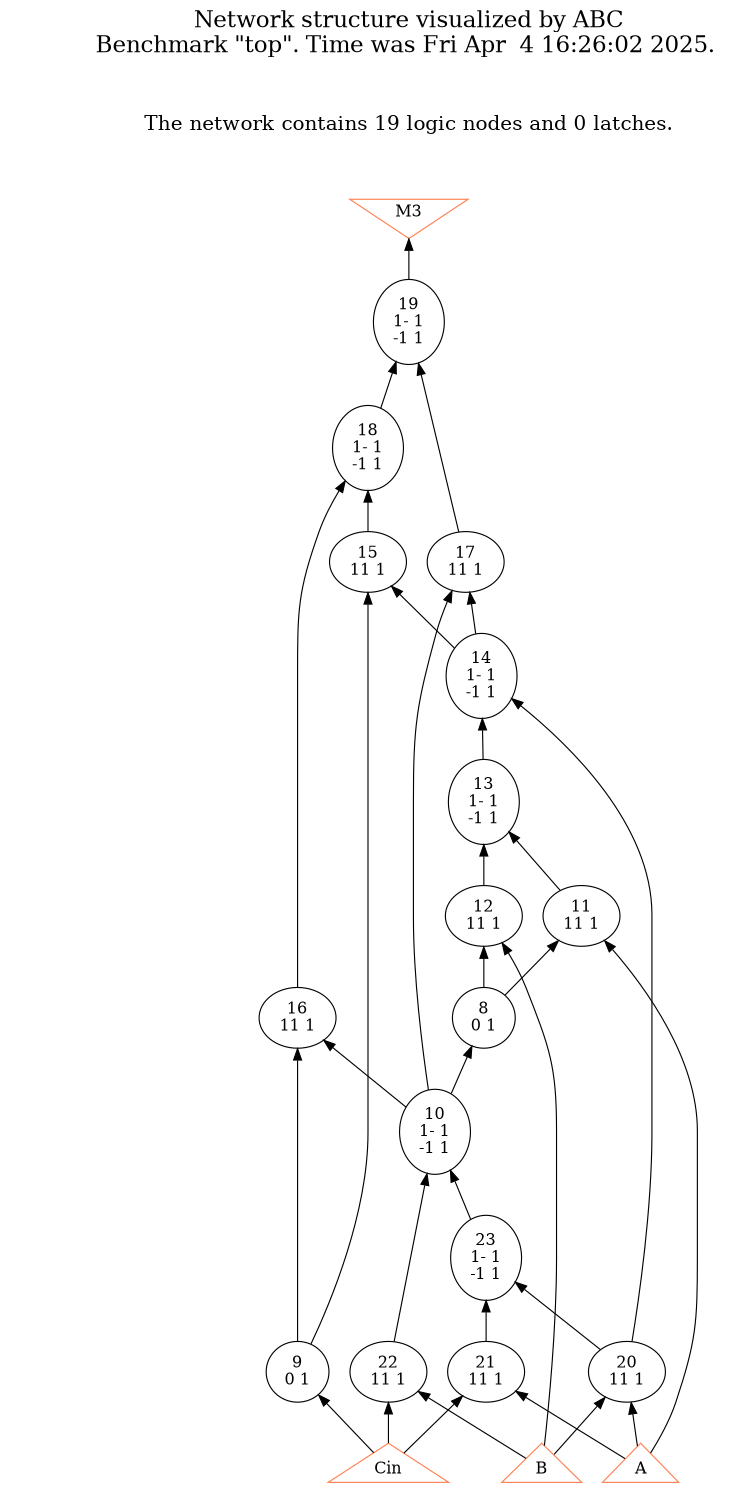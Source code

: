 # Network structure generated by ABC

digraph network {
size = "7.5,10";
center = true;
edge [dir = back];

{
  node [shape = plaintext];
  edge [style = invis];
  LevelTitle1 [label=""];
  LevelTitle2 [label=""];
  Level11 [label = ""];
  Level10 [label = ""];
  Level9 [label = ""];
  Level8 [label = ""];
  Level7 [label = ""];
  Level6 [label = ""];
  Level5 [label = ""];
  Level4 [label = ""];
  Level3 [label = ""];
  Level2 [label = ""];
  Level1 [label = ""];
  Level0 [label = ""];
  LevelTitle1 ->  LevelTitle2 ->  Level11 ->  Level10 ->  Level9 ->  Level8 ->  Level7 ->  Level6 ->  Level5 ->  Level4 ->  Level3 ->  Level2 ->  Level1 ->  Level0;
}

{
  rank = same;
  LevelTitle1;
  title1 [shape=plaintext,
          fontsize=20,
          fontname = "Times-Roman",
          label="Network structure visualized by ABC\nBenchmark \"top\". Time was Fri Apr  4 16:26:02 2025. "
         ];
}

{
  rank = same;
  LevelTitle2;
  title2 [shape=plaintext,
          fontsize=18,
          fontname = "Times-Roman",
          label="The network contains 19 logic nodes and 0 latches.\n"
         ];
}

{
  rank = same;
  Level11;
  Node4 [label = "M3", shape = invtriangle, color = coral, fillcolor = coral];
}

{
  rank = same;
  Level10;
  Node19 [label = "19\n1- 1\n-1 1", shape = ellipse];
}

{
  rank = same;
  Level9;
  Node18 [label = "18\n1- 1\n-1 1", shape = ellipse];
}

{
  rank = same;
  Level8;
  Node15 [label = "15\n11 1", shape = ellipse];
  Node17 [label = "17\n11 1", shape = ellipse];
}

{
  rank = same;
  Level7;
  Node14 [label = "14\n1- 1\n-1 1", shape = ellipse];
}

{
  rank = same;
  Level6;
  Node13 [label = "13\n1- 1\n-1 1", shape = ellipse];
}

{
  rank = same;
  Level5;
  Node11 [label = "11\n11 1", shape = ellipse];
  Node12 [label = "12\n11 1", shape = ellipse];
}

{
  rank = same;
  Level4;
  Node8 [label = "8\n0 1", shape = ellipse];
  Node16 [label = "16\n11 1", shape = ellipse];
}

{
  rank = same;
  Level3;
  Node10 [label = "10\n1- 1\n-1 1", shape = ellipse];
}

{
  rank = same;
  Level2;
  Node23 [label = "23\n1- 1\n-1 1", shape = ellipse];
}

{
  rank = same;
  Level1;
  Node9 [label = "9\n0 1", shape = ellipse];
  Node20 [label = "20\n11 1", shape = ellipse];
  Node21 [label = "21\n11 1", shape = ellipse];
  Node22 [label = "22\n11 1", shape = ellipse];
}

{
  rank = same;
  Level0;
  Node1 [label = "A", shape = triangle, color = coral, fillcolor = coral];
  Node2 [label = "B", shape = triangle, color = coral, fillcolor = coral];
  Node3 [label = "Cin", shape = triangle, color = coral, fillcolor = coral];
}

title1 -> title2 [style = invis];
title2 -> Node4 [style = invis];
Node4 -> Node19 [style = solid];
Node8 -> Node10 [style = solid];
Node9 -> Node3 [style = solid];
Node10 -> Node22 [style = solid];
Node10 -> Node23 [style = solid];
Node11 -> Node8 [style = solid];
Node11 -> Node1 [style = solid];
Node12 -> Node8 [style = solid];
Node12 -> Node2 [style = solid];
Node13 -> Node11 [style = solid];
Node13 -> Node12 [style = solid];
Node14 -> Node13 [style = solid];
Node14 -> Node20 [style = solid];
Node15 -> Node9 [style = solid];
Node15 -> Node14 [style = solid];
Node16 -> Node9 [style = solid];
Node16 -> Node10 [style = solid];
Node17 -> Node14 [style = solid];
Node17 -> Node10 [style = solid];
Node18 -> Node15 [style = solid];
Node18 -> Node16 [style = solid];
Node19 -> Node17 [style = solid];
Node19 -> Node18 [style = solid];
Node20 -> Node1 [style = solid];
Node20 -> Node2 [style = solid];
Node21 -> Node1 [style = solid];
Node21 -> Node3 [style = solid];
Node22 -> Node2 [style = solid];
Node22 -> Node3 [style = solid];
Node23 -> Node20 [style = solid];
Node23 -> Node21 [style = solid];
}


